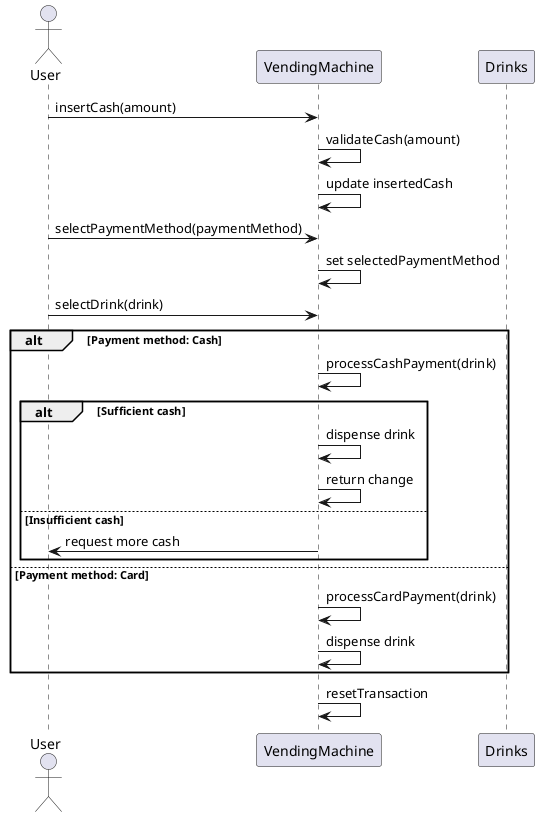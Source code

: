 @startuml
actor User
participant "VendingMachine" as vm
participant "Drinks" as d

User -> vm: insertCash(amount)
vm -> vm: validateCash(amount)
vm -> vm: update insertedCash

User -> vm: selectPaymentMethod(paymentMethod)
vm -> vm: set selectedPaymentMethod

User -> vm: selectDrink(drink)
alt Payment method: Cash
    vm -> vm: processCashPayment(drink)
    alt Sufficient cash
        vm -> vm: dispense drink
        vm -> vm: return change
    else Insufficient cash
        vm -> User: request more cash
    end
else Payment method: Card
    vm -> vm: processCardPayment(drink)
    vm -> vm: dispense drink
end

vm -> vm: resetTransaction
@enduml